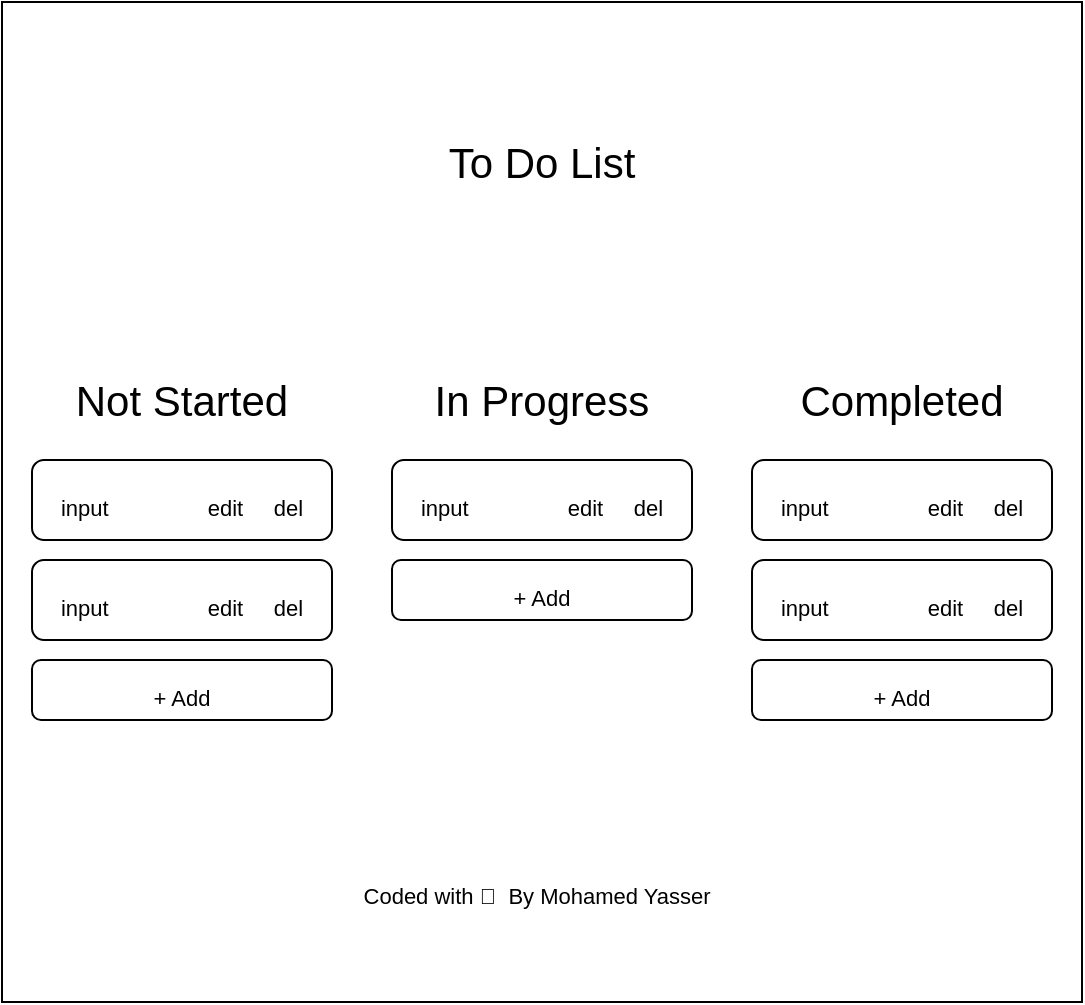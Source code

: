 <mxfile>
    <diagram id="5j9ENFqLv829F2TiLNV7" name="Page-1">
        <mxGraphModel dx="722" dy="612" grid="1" gridSize="10" guides="1" tooltips="1" connect="1" arrows="1" fold="1" page="1" pageScale="1" pageWidth="850" pageHeight="1100" math="0" shadow="0">
            <root>
                <mxCell id="0"/>
                <mxCell id="1" parent="0"/>
                <mxCell id="2" value="" style="rounded=0;whiteSpace=wrap;html=1;movable=0;resizable=0;rotatable=0;deletable=0;editable=0;connectable=0;" vertex="1" parent="1">
                    <mxGeometry x="100" y="60" width="540" height="500" as="geometry"/>
                </mxCell>
                <mxCell id="3" value="&lt;font style=&quot;font-size: 21px;&quot;&gt;To Do List&lt;/font&gt;" style="text;html=1;strokeColor=none;fillColor=none;align=center;verticalAlign=middle;whiteSpace=wrap;rounded=0;" vertex="1" parent="1">
                    <mxGeometry x="280" y="100" width="180" height="80" as="geometry"/>
                </mxCell>
                <mxCell id="4" value="&lt;font style=&quot;font-size: 21px;&quot;&gt;Completed&lt;/font&gt;" style="text;html=1;strokeColor=none;fillColor=none;align=center;verticalAlign=middle;whiteSpace=wrap;rounded=0;" vertex="1" parent="1">
                    <mxGeometry x="460" y="219" width="180" height="80" as="geometry"/>
                </mxCell>
                <mxCell id="5" value="&lt;font style=&quot;font-size: 21px;&quot;&gt;In Progress&lt;/font&gt;" style="text;html=1;strokeColor=none;fillColor=none;align=center;verticalAlign=middle;whiteSpace=wrap;rounded=0;" vertex="1" parent="1">
                    <mxGeometry x="280" y="219" width="180" height="80" as="geometry"/>
                </mxCell>
                <mxCell id="6" value="&lt;font style=&quot;font-size: 21px;&quot;&gt;Not Started&lt;/font&gt;" style="text;html=1;strokeColor=none;fillColor=none;align=center;verticalAlign=middle;whiteSpace=wrap;rounded=0;" vertex="1" parent="1">
                    <mxGeometry x="100" y="219" width="180" height="80" as="geometry"/>
                </mxCell>
                <mxCell id="7" value="&lt;font style=&quot;font-size: 11px;&quot;&gt;input&lt;span style=&quot;white-space: pre;&quot;&gt;&#9;&lt;/span&gt;&lt;span style=&quot;white-space: pre;&quot;&gt;&#9;&lt;/span&gt;edit&amp;nbsp; &amp;nbsp; &amp;nbsp;del&lt;/font&gt;" style="rounded=1;whiteSpace=wrap;html=1;fontSize=21;" vertex="1" parent="1">
                    <mxGeometry x="115" y="289" width="150" height="40" as="geometry"/>
                </mxCell>
                <mxCell id="8" value="&lt;font style=&quot;font-size: 11px;&quot;&gt;input&lt;span style=&quot;white-space: pre;&quot;&gt;&#9;&lt;/span&gt;&lt;span style=&quot;white-space: pre;&quot;&gt;&#9;&lt;/span&gt;edit&amp;nbsp; &amp;nbsp; &amp;nbsp;del&lt;/font&gt;" style="rounded=1;whiteSpace=wrap;html=1;fontSize=21;" vertex="1" parent="1">
                    <mxGeometry x="295" y="289" width="150" height="40" as="geometry"/>
                </mxCell>
                <mxCell id="9" value="&lt;font style=&quot;font-size: 11px;&quot;&gt;input&lt;span style=&quot;white-space: pre;&quot;&gt;&#9;&lt;/span&gt;&lt;span style=&quot;white-space: pre;&quot;&gt;&#9;&lt;/span&gt;edit&amp;nbsp; &amp;nbsp; &amp;nbsp;del&lt;/font&gt;" style="rounded=1;whiteSpace=wrap;html=1;fontSize=21;" vertex="1" parent="1">
                    <mxGeometry x="475" y="289" width="150" height="40" as="geometry"/>
                </mxCell>
                <mxCell id="10" value="&lt;font style=&quot;font-size: 11px;&quot;&gt;input&lt;span style=&quot;white-space: pre;&quot;&gt;&#9;&lt;/span&gt;&lt;span style=&quot;white-space: pre;&quot;&gt;&#9;&lt;/span&gt;edit&amp;nbsp; &amp;nbsp; &amp;nbsp;del&lt;/font&gt;" style="rounded=1;whiteSpace=wrap;html=1;fontSize=21;" vertex="1" parent="1">
                    <mxGeometry x="115" y="339" width="150" height="40" as="geometry"/>
                </mxCell>
                <mxCell id="11" value="&lt;font style=&quot;font-size: 11px;&quot;&gt;input&lt;span style=&quot;white-space: pre;&quot;&gt;&#9;&lt;/span&gt;&lt;span style=&quot;white-space: pre;&quot;&gt;&#9;&lt;/span&gt;edit&amp;nbsp; &amp;nbsp; &amp;nbsp;del&lt;/font&gt;" style="rounded=1;whiteSpace=wrap;html=1;fontSize=21;" vertex="1" parent="1">
                    <mxGeometry x="475" y="339" width="150" height="40" as="geometry"/>
                </mxCell>
                <mxCell id="12" value="&lt;span style=&quot;font-size: 11px;&quot;&gt;+ Add&lt;/span&gt;" style="rounded=1;whiteSpace=wrap;html=1;fontSize=21;" vertex="1" parent="1">
                    <mxGeometry x="115" y="389" width="150" height="30" as="geometry"/>
                </mxCell>
                <mxCell id="13" value="&lt;span style=&quot;font-size: 11px;&quot;&gt;+ Add&lt;/span&gt;" style="rounded=1;whiteSpace=wrap;html=1;fontSize=21;" vertex="1" parent="1">
                    <mxGeometry x="475" y="389" width="150" height="30" as="geometry"/>
                </mxCell>
                <mxCell id="14" value="&lt;span style=&quot;font-size: 11px;&quot;&gt;+ Add&lt;/span&gt;" style="rounded=1;whiteSpace=wrap;html=1;fontSize=21;" vertex="1" parent="1">
                    <mxGeometry x="295" y="339" width="150" height="30" as="geometry"/>
                </mxCell>
                <mxCell id="15" value="&lt;footer&gt;&lt;br/&gt;    &lt;p class=&quot;developer-name-cont&quot;&gt;&amp;nbsp;Coded with 🖤 &amp;nbsp;By Mohamed Yasser&lt;/p&gt;&lt;/footer&gt;" style="text;html=1;strokeColor=none;fillColor=none;align=center;verticalAlign=middle;whiteSpace=wrap;rounded=0;fontSize=11;" vertex="1" parent="1">
                    <mxGeometry x="241" y="485" width="250" height="30" as="geometry"/>
                </mxCell>
            </root>
        </mxGraphModel>
    </diagram>
</mxfile>